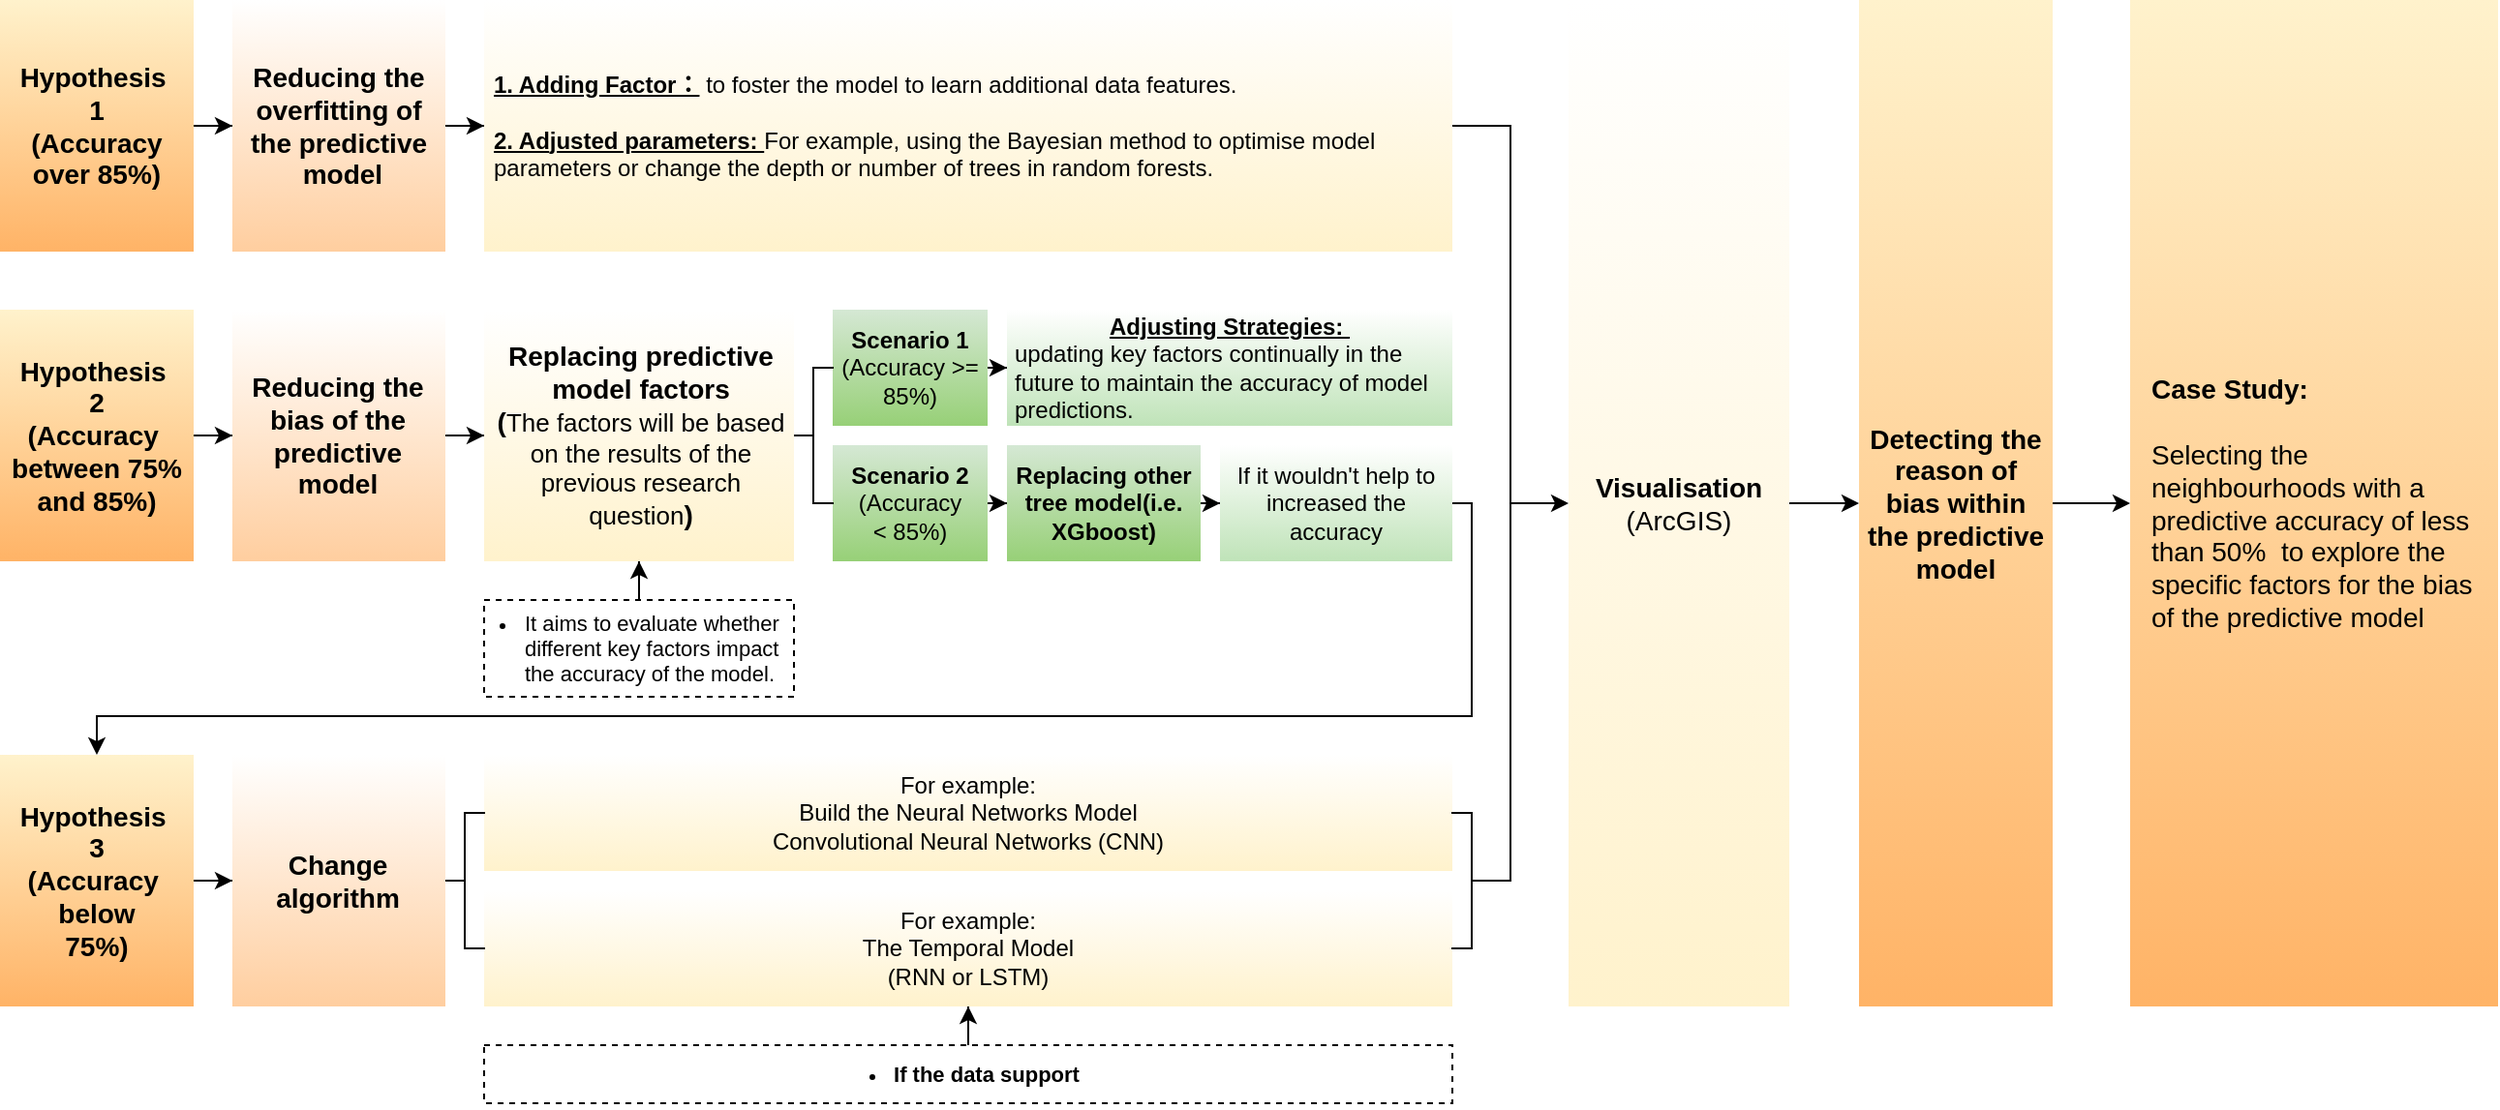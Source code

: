 <mxfile version="24.0.1" type="github">
  <diagram name="Page-1" id="e0dU8aj4kJPcj-eKRje5">
    <mxGraphModel dx="2120" dy="1628" grid="1" gridSize="10" guides="1" tooltips="1" connect="1" arrows="1" fold="1" page="1" pageScale="1" pageWidth="827" pageHeight="1169" math="0" shadow="0">
      <root>
        <mxCell id="0" />
        <mxCell id="1" parent="0" />
        <mxCell id="fAYKZb8tC003D7oPLNtD-34" value="" style="edgeStyle=orthogonalEdgeStyle;rounded=0;orthogonalLoop=1;jettySize=auto;html=1;" edge="1" parent="1" source="fAYKZb8tC003D7oPLNtD-1" target="fAYKZb8tC003D7oPLNtD-2">
          <mxGeometry relative="1" as="geometry" />
        </mxCell>
        <mxCell id="fAYKZb8tC003D7oPLNtD-1" value="&lt;span style=&quot;font-size: 14px;&quot;&gt;&lt;b&gt;Hypothesis&amp;nbsp;&lt;/b&gt;&lt;/span&gt;&lt;div&gt;&lt;b style=&quot;font-size: 14px; background-color: initial;&quot;&gt;1&lt;/b&gt;&lt;br&gt;&lt;/div&gt;&lt;div&gt;&lt;b style=&quot;font-size: 14px; background-color: initial;&quot;&gt;(Accuracy over 85%)&lt;/b&gt;&lt;/div&gt;" style="rounded=0;whiteSpace=wrap;html=1;fillColor=#fff2cc;strokeColor=none;gradientColor=#FFB366;" vertex="1" parent="1">
          <mxGeometry x="70" y="80" width="100" height="130" as="geometry" />
        </mxCell>
        <mxCell id="fAYKZb8tC003D7oPLNtD-35" value="" style="edgeStyle=orthogonalEdgeStyle;rounded=0;orthogonalLoop=1;jettySize=auto;html=1;" edge="1" parent="1" source="fAYKZb8tC003D7oPLNtD-2" target="fAYKZb8tC003D7oPLNtD-3">
          <mxGeometry relative="1" as="geometry" />
        </mxCell>
        <mxCell id="fAYKZb8tC003D7oPLNtD-2" value="&lt;span style=&quot;font-size: 14px;&quot;&gt;&lt;b style=&quot;font-size: 14px;&quot;&gt;Reducing the overfitting of the&amp;nbsp;&lt;/b&gt;&lt;/span&gt;&lt;b style=&quot;font-size: 14px;&quot;&gt;predictive&lt;/b&gt;&lt;div style=&quot;font-size: 14px;&quot;&gt;&lt;span style=&quot;font-size: 14px;&quot;&gt;&lt;b style=&quot;font-size: 14px;&quot;&gt;&amp;nbsp;model&lt;/b&gt;&lt;/span&gt;&lt;/div&gt;" style="whiteSpace=wrap;html=1;fillColor=#FFFFFF;strokeColor=none;rounded=0;gradientColor=#FFCE9F;fontSize=14;" vertex="1" parent="1">
          <mxGeometry x="190" y="80" width="110" height="130" as="geometry" />
        </mxCell>
        <mxCell id="fAYKZb8tC003D7oPLNtD-60" value="" style="edgeStyle=orthogonalEdgeStyle;rounded=0;orthogonalLoop=1;jettySize=auto;html=1;entryX=0.5;entryY=1;entryDx=0;entryDy=0;exitX=1;exitY=0.5;exitDx=0;exitDy=0;endArrow=none;endFill=0;" edge="1" parent="1" source="fAYKZb8tC003D7oPLNtD-3" target="fAYKZb8tC003D7oPLNtD-58">
          <mxGeometry relative="1" as="geometry" />
        </mxCell>
        <mxCell id="fAYKZb8tC003D7oPLNtD-3" value="&lt;div style=&quot;&quot;&gt;&lt;span style=&quot;background-color: initial;&quot;&gt;&lt;b&gt;&lt;u&gt;1. Adding Factor：&lt;/u&gt;&lt;/b&gt; to foster the model to learn additional data features.&lt;/span&gt;&lt;/div&gt;&lt;div style=&quot;&quot;&gt;&lt;br&gt;&lt;span style=&quot;background-color: initial;&quot;&gt;&lt;b&gt;&lt;u&gt;2. Adjusted parameters: &lt;/u&gt;&lt;/b&gt;For example, using the Bayesian method to optimise model parameters or change the depth or number of trees in random forests.&lt;/span&gt;&lt;br&gt;&lt;/div&gt;" style="whiteSpace=wrap;html=1;fillColor=#FFFFFF;strokeColor=none;rounded=0;gradientColor=#FFF2CC;align=left;spacingLeft=3;spacingRight=3;" vertex="1" parent="1">
          <mxGeometry x="320" y="80" width="500" height="130" as="geometry" />
        </mxCell>
        <mxCell id="fAYKZb8tC003D7oPLNtD-36" value="" style="edgeStyle=orthogonalEdgeStyle;rounded=0;orthogonalLoop=1;jettySize=auto;html=1;" edge="1" parent="1" source="fAYKZb8tC003D7oPLNtD-5" target="fAYKZb8tC003D7oPLNtD-6">
          <mxGeometry relative="1" as="geometry" />
        </mxCell>
        <mxCell id="fAYKZb8tC003D7oPLNtD-5" value="&lt;span style=&quot;font-size: 14px;&quot;&gt;&lt;font style=&quot;font-size: 14px;&quot;&gt;&lt;b&gt;Hypothesis&amp;nbsp;&lt;/b&gt;&lt;/font&gt;&lt;/span&gt;&lt;div style=&quot;font-size: 14px;&quot;&gt;&lt;font style=&quot;font-size: 14px;&quot;&gt;&lt;b&gt;2&lt;/b&gt;&lt;/font&gt;&lt;/div&gt;&lt;div style=&quot;font-size: 14px;&quot;&gt;&lt;span style=&quot;background-color: initial; font-weight: bold;&quot;&gt;(Accuracy&amp;nbsp;&lt;/span&gt;&lt;br&gt;&lt;/div&gt;&lt;div style=&quot;font-size: 14px;&quot;&gt;&lt;font style=&quot;font-size: 14px;&quot;&gt;&lt;span style=&quot;background-color: initial;&quot;&gt;&lt;b style=&quot;&quot;&gt;&lt;font face=&quot;Helvetica&quot;&gt;between 75% and 85%&lt;/font&gt;&lt;/b&gt;&lt;/span&gt;&lt;span style=&quot;font-weight: bold; background-color: initial;&quot;&gt;)&lt;/span&gt;&lt;/font&gt;&lt;/div&gt;" style="rounded=0;whiteSpace=wrap;html=1;fillColor=#fff2cc;strokeColor=none;gradientColor=#FFB366;" vertex="1" parent="1">
          <mxGeometry x="70" y="240" width="100" height="130" as="geometry" />
        </mxCell>
        <mxCell id="fAYKZb8tC003D7oPLNtD-37" value="" style="edgeStyle=orthogonalEdgeStyle;rounded=0;orthogonalLoop=1;jettySize=auto;html=1;" edge="1" parent="1" source="fAYKZb8tC003D7oPLNtD-6" target="fAYKZb8tC003D7oPLNtD-12">
          <mxGeometry relative="1" as="geometry" />
        </mxCell>
        <mxCell id="fAYKZb8tC003D7oPLNtD-6" value="&lt;span style=&quot;font-size: 14px;&quot;&gt;&lt;b style=&quot;font-size: 14px;&quot;&gt;Reducing&amp;nbsp;&lt;/b&gt;&lt;/span&gt;&lt;b style=&quot;font-size: 14px;&quot;&gt;the bias of the predictive model&lt;/b&gt;" style="whiteSpace=wrap;html=1;fillColor=#FFFFFF;strokeColor=none;rounded=0;gradientColor=#FFCE9F;fontSize=14;align=center;spacingLeft=3;spacingRight=4;" vertex="1" parent="1">
          <mxGeometry x="190" y="240" width="110" height="130" as="geometry" />
        </mxCell>
        <mxCell id="fAYKZb8tC003D7oPLNtD-43" value="" style="edgeStyle=orthogonalEdgeStyle;rounded=0;orthogonalLoop=1;jettySize=auto;html=1;" edge="1" parent="1" source="fAYKZb8tC003D7oPLNtD-8" target="fAYKZb8tC003D7oPLNtD-15">
          <mxGeometry relative="1" as="geometry" />
        </mxCell>
        <mxCell id="fAYKZb8tC003D7oPLNtD-8" value="&lt;font style=&quot;font-size: 12px;&quot;&gt;&lt;b&gt;Scenario 1&lt;/b&gt;&lt;/font&gt;&lt;div&gt;&lt;span style=&quot;background-color: initial;&quot;&gt;&lt;font style=&quot;font-size: 12px;&quot;&gt;(Accuracy &amp;gt;= 85%)&lt;/font&gt;&lt;/span&gt;&lt;br&gt;&lt;/div&gt;" style="whiteSpace=wrap;html=1;fillColor=#D5E8D4;strokeColor=none;rounded=0;align=center;gradientColor=#97D077;" vertex="1" parent="1">
          <mxGeometry x="500" y="240" width="80" height="60" as="geometry" />
        </mxCell>
        <mxCell id="fAYKZb8tC003D7oPLNtD-46" value="" style="edgeStyle=orthogonalEdgeStyle;rounded=0;orthogonalLoop=1;jettySize=auto;html=1;" edge="1" parent="1" source="fAYKZb8tC003D7oPLNtD-9" target="fAYKZb8tC003D7oPLNtD-12">
          <mxGeometry relative="1" as="geometry" />
        </mxCell>
        <mxCell id="fAYKZb8tC003D7oPLNtD-9" value="&lt;div style=&quot;font-size: 11px;&quot;&gt;&lt;ul style=&quot;font-size: 11px;&quot;&gt;&lt;li style=&quot;font-size: 11px;&quot;&gt;&lt;span style=&quot;font-size: 11px; font-weight: 400;&quot;&gt;It aims to evaluate whether different key factors impact the accuracy of the model.&lt;/span&gt;&lt;br style=&quot;font-size: 11px;&quot;&gt;&lt;/li&gt;&lt;/ul&gt;&lt;/div&gt;&lt;span style=&quot;font-size: 11px;&quot;&gt;&lt;/span&gt;" style="rounded=0;whiteSpace=wrap;html=1;align=left;dashed=1;spacingLeft=-21;fontStyle=1;fontSize=11;" vertex="1" parent="1">
          <mxGeometry x="320" y="390" width="160" height="50" as="geometry" />
        </mxCell>
        <mxCell id="fAYKZb8tC003D7oPLNtD-12" value="&lt;div style=&quot;text-align: center;&quot;&gt;&lt;span style=&quot;font-size: 14px; font-weight: 700;&quot;&gt;Replacing predictive model factors&lt;/span&gt;&lt;/div&gt;&lt;div style=&quot;text-align: center;&quot;&gt;&lt;span style=&quot;background-color: initial; font-size: 14px; font-weight: 700;&quot;&gt;(&lt;/span&gt;&lt;span style=&quot;background-color: initial; font-size: 13px;&quot;&gt;The factors will be based on the results of the previous research question&lt;/span&gt;&lt;span style=&quot;background-color: initial; font-size: 14px; font-weight: 700;&quot;&gt;)&lt;/span&gt;&lt;br&gt;&lt;/div&gt;" style="whiteSpace=wrap;html=1;fillColor=#FFFFFF;strokeColor=none;rounded=0;gradientColor=#FFF2CC;align=left;spacingLeft=3;spacingRight=3;" vertex="1" parent="1">
          <mxGeometry x="320" y="240" width="160" height="130" as="geometry" />
        </mxCell>
        <mxCell id="fAYKZb8tC003D7oPLNtD-44" value="" style="edgeStyle=orthogonalEdgeStyle;rounded=0;orthogonalLoop=1;jettySize=auto;html=1;" edge="1" parent="1" source="fAYKZb8tC003D7oPLNtD-13" target="fAYKZb8tC003D7oPLNtD-16">
          <mxGeometry relative="1" as="geometry" />
        </mxCell>
        <mxCell id="fAYKZb8tC003D7oPLNtD-13" value="Scenario 2&lt;div&gt;&lt;span style=&quot;font-weight: normal;&quot;&gt;(&lt;span style=&quot;background-color: initial;&quot;&gt;Accuracy &amp;lt;&lt;/span&gt;&lt;span style=&quot;background-color: initial;&quot;&gt;&amp;nbsp;85%)&lt;/span&gt;&lt;/span&gt;&lt;/div&gt;" style="whiteSpace=wrap;html=1;fillColor=#D5E8D4;strokeColor=none;rounded=0;align=center;gradientColor=#97D077;fontStyle=1" vertex="1" parent="1">
          <mxGeometry x="500" y="310" width="80" height="60" as="geometry" />
        </mxCell>
        <mxCell id="fAYKZb8tC003D7oPLNtD-15" value="&lt;b&gt;&lt;u&gt;Adjusting Strategies:&amp;nbsp;&lt;/u&gt;&lt;/b&gt;&lt;div style=&quot;text-align: left;&quot;&gt;updating key factors continually in the future to maintain the accuracy of model predictions.&lt;/div&gt;" style="whiteSpace=wrap;html=1;fillColor=#FFFFFF;strokeColor=none;rounded=0;align=center;gradientColor=#BFE3B8;spacingLeft=3;spacingRight=3;" vertex="1" parent="1">
          <mxGeometry x="590" y="240" width="230" height="60" as="geometry" />
        </mxCell>
        <mxCell id="fAYKZb8tC003D7oPLNtD-45" value="" style="edgeStyle=orthogonalEdgeStyle;rounded=0;orthogonalLoop=1;jettySize=auto;html=1;" edge="1" parent="1" source="fAYKZb8tC003D7oPLNtD-16" target="fAYKZb8tC003D7oPLNtD-18">
          <mxGeometry relative="1" as="geometry" />
        </mxCell>
        <mxCell id="fAYKZb8tC003D7oPLNtD-16" value="Replacing other tree model(i.e. XGboost)" style="whiteSpace=wrap;html=1;fillColor=#D5E8D4;strokeColor=none;rounded=0;align=center;gradientColor=#97D077;fontStyle=1" vertex="1" parent="1">
          <mxGeometry x="590" y="310" width="100" height="60" as="geometry" />
        </mxCell>
        <mxCell id="fAYKZb8tC003D7oPLNtD-50" value="" style="edgeStyle=orthogonalEdgeStyle;rounded=0;orthogonalLoop=1;jettySize=auto;html=1;entryX=0.5;entryY=0;entryDx=0;entryDy=0;exitX=1;exitY=0.5;exitDx=0;exitDy=0;" edge="1" parent="1" source="fAYKZb8tC003D7oPLNtD-18" target="fAYKZb8tC003D7oPLNtD-20">
          <mxGeometry relative="1" as="geometry">
            <Array as="points">
              <mxPoint x="830" y="340" />
              <mxPoint x="830" y="450" />
              <mxPoint x="120" y="450" />
            </Array>
          </mxGeometry>
        </mxCell>
        <mxCell id="fAYKZb8tC003D7oPLNtD-18" value="If it wouldn&#39;t help to increased the accuracy" style="whiteSpace=wrap;html=1;fillColor=#FFFFFF;strokeColor=none;rounded=0;align=center;gradientColor=#BFE3B8;spacingLeft=3;spacingRight=3;" vertex="1" parent="1">
          <mxGeometry x="700" y="310" width="120" height="60" as="geometry" />
        </mxCell>
        <mxCell id="fAYKZb8tC003D7oPLNtD-19" style="edgeStyle=orthogonalEdgeStyle;rounded=0;orthogonalLoop=1;jettySize=auto;html=1;exitX=0.5;exitY=1;exitDx=0;exitDy=0;" edge="1" parent="1" source="fAYKZb8tC003D7oPLNtD-9" target="fAYKZb8tC003D7oPLNtD-9">
          <mxGeometry relative="1" as="geometry" />
        </mxCell>
        <mxCell id="fAYKZb8tC003D7oPLNtD-51" value="" style="edgeStyle=orthogonalEdgeStyle;rounded=0;orthogonalLoop=1;jettySize=auto;html=1;" edge="1" parent="1" source="fAYKZb8tC003D7oPLNtD-20" target="fAYKZb8tC003D7oPLNtD-21">
          <mxGeometry relative="1" as="geometry" />
        </mxCell>
        <mxCell id="fAYKZb8tC003D7oPLNtD-20" value="&lt;span style=&quot;font-size: 14px;&quot;&gt;&lt;font style=&quot;font-size: 14px;&quot;&gt;&lt;b&gt;Hypothesis&amp;nbsp;&lt;/b&gt;&lt;/font&gt;&lt;/span&gt;&lt;div style=&quot;font-size: 14px;&quot;&gt;&lt;b&gt;3&lt;/b&gt;&lt;/div&gt;&lt;div style=&quot;font-size: 14px;&quot;&gt;&lt;span style=&quot;background-color: initial; font-weight: bold;&quot;&gt;(Accuracy&amp;nbsp;&lt;/span&gt;&lt;br&gt;&lt;/div&gt;&lt;div style=&quot;font-size: 14px;&quot;&gt;&lt;font style=&quot;font-size: 14px;&quot;&gt;&lt;b&gt;&lt;span style=&quot;background-color: initial;&quot;&gt;below&lt;br&gt;75%&lt;/span&gt;&lt;span style=&quot;background-color: initial;&quot;&gt;)&lt;/span&gt;&lt;/b&gt;&lt;/font&gt;&lt;/div&gt;" style="rounded=0;whiteSpace=wrap;html=1;fillColor=#fff2cc;strokeColor=none;gradientColor=#FFB366;" vertex="1" parent="1">
          <mxGeometry x="70" y="470" width="100" height="130" as="geometry" />
        </mxCell>
        <mxCell id="fAYKZb8tC003D7oPLNtD-21" value="&lt;b style=&quot;font-size: 14px;&quot;&gt;Change algorithm&lt;/b&gt;" style="whiteSpace=wrap;html=1;fillColor=#FFFFFF;strokeColor=none;rounded=0;gradientColor=#FFCE9F;fontSize=14;align=center;spacingLeft=3;spacingRight=4;" vertex="1" parent="1">
          <mxGeometry x="190" y="470" width="110" height="130" as="geometry" />
        </mxCell>
        <mxCell id="fAYKZb8tC003D7oPLNtD-24" value="&lt;span style=&quot;color: rgb(0, 0, 0); font-family: Helvetica; font-size: 12px; font-style: normal; font-variant-ligatures: normal; font-variant-caps: normal; font-weight: 400; letter-spacing: normal; orphans: 2; text-indent: 0px; text-transform: none; widows: 2; word-spacing: 0px; -webkit-text-stroke-width: 0px; white-space: normal; text-decoration-thickness: initial; text-decoration-style: initial; text-decoration-color: initial; float: none; display: inline !important;&quot;&gt;For example:&lt;/span&gt;&lt;div&gt;Build the Neural Networks Model&lt;br&gt;&lt;div&gt;&lt;span style=&quot;color: rgb(0, 0, 0); font-family: Helvetica; font-size: 12px; font-style: normal; font-variant-ligatures: normal; font-variant-caps: normal; font-weight: 400; letter-spacing: normal; orphans: 2; text-indent: 0px; text-transform: none; widows: 2; word-spacing: 0px; -webkit-text-stroke-width: 0px; white-space: normal; text-decoration-thickness: initial; text-decoration-style: initial; text-decoration-color: initial; float: none; display: inline !important;&quot;&gt;Convolutional Neural Networks (CNN)&lt;/span&gt;&lt;/div&gt;&lt;/div&gt;" style="whiteSpace=wrap;html=1;fillColor=#FFFFFF;strokeColor=none;rounded=0;gradientColor=#FFF2CC;align=center;spacingLeft=3;spacingRight=3;" vertex="1" parent="1">
          <mxGeometry x="320" y="470" width="500" height="60" as="geometry" />
        </mxCell>
        <mxCell id="fAYKZb8tC003D7oPLNtD-25" value="&lt;div&gt;For example:&lt;br&gt;&lt;/div&gt;The Temporal Model&lt;div&gt;(RNN or LSTM&lt;span style=&quot;background-color: initial;&quot;&gt;)&lt;/span&gt;&lt;/div&gt;" style="whiteSpace=wrap;html=1;fillColor=#FFFFFF;strokeColor=none;rounded=0;gradientColor=#FFF2CC;align=center;spacingLeft=3;spacingRight=3;" vertex="1" parent="1">
          <mxGeometry x="320" y="540" width="500" height="60" as="geometry" />
        </mxCell>
        <mxCell id="fAYKZb8tC003D7oPLNtD-56" value="" style="edgeStyle=orthogonalEdgeStyle;rounded=0;orthogonalLoop=1;jettySize=auto;html=1;" edge="1" parent="1" source="fAYKZb8tC003D7oPLNtD-27" target="fAYKZb8tC003D7oPLNtD-25">
          <mxGeometry relative="1" as="geometry" />
        </mxCell>
        <mxCell id="fAYKZb8tC003D7oPLNtD-27" value="&lt;div style=&quot;&quot;&gt;&lt;ul style=&quot;font-size: 11px;&quot;&gt;&lt;li&gt;&lt;span style=&quot;background-color: initial;&quot;&gt;If the data support&lt;/span&gt;&lt;/li&gt;&lt;/ul&gt;&lt;/div&gt;&lt;span style=&quot;font-size: medium;&quot;&gt;&lt;/span&gt;" style="rounded=0;whiteSpace=wrap;html=1;align=center;dashed=1;spacingLeft=-21;fontStyle=1" vertex="1" parent="1">
          <mxGeometry x="320" y="620" width="500" height="30" as="geometry" />
        </mxCell>
        <mxCell id="fAYKZb8tC003D7oPLNtD-62" value="" style="edgeStyle=orthogonalEdgeStyle;rounded=0;orthogonalLoop=1;jettySize=auto;html=1;" edge="1" parent="1" source="fAYKZb8tC003D7oPLNtD-28" target="fAYKZb8tC003D7oPLNtD-32">
          <mxGeometry relative="1" as="geometry" />
        </mxCell>
        <mxCell id="fAYKZb8tC003D7oPLNtD-28" value="&lt;span style=&quot;font-size: 14px;&quot;&gt;&lt;b style=&quot;font-size: 14px;&quot;&gt;Detecting the reason of bias within the predictive model&lt;/b&gt;&lt;/span&gt;" style="rounded=0;whiteSpace=wrap;html=1;fillColor=#fff2cc;strokeColor=none;gradientColor=#FFB366;fontSize=14;spacingRight=3;spacingLeft=3;" vertex="1" parent="1">
          <mxGeometry x="1030" y="80" width="100" height="520" as="geometry" />
        </mxCell>
        <mxCell id="fAYKZb8tC003D7oPLNtD-61" value="" style="edgeStyle=orthogonalEdgeStyle;rounded=0;orthogonalLoop=1;jettySize=auto;html=1;" edge="1" parent="1" source="fAYKZb8tC003D7oPLNtD-31" target="fAYKZb8tC003D7oPLNtD-28">
          <mxGeometry relative="1" as="geometry" />
        </mxCell>
        <mxCell id="fAYKZb8tC003D7oPLNtD-31" value="Visualisation &lt;span style=&quot;font-weight: normal;&quot;&gt;(ArcGIS)&lt;/span&gt;" style="whiteSpace=wrap;html=1;fillColor=#FFFFFF;strokeColor=none;rounded=0;gradientColor=#FFF2CC;align=center;spacingLeft=3;spacingRight=3;fontSize=14;fontStyle=1" vertex="1" parent="1">
          <mxGeometry x="880" y="80" width="114" height="520" as="geometry" />
        </mxCell>
        <mxCell id="fAYKZb8tC003D7oPLNtD-32" value="&lt;div&gt;&lt;div&gt;&lt;b&gt;Case Study:&lt;/b&gt;&lt;/div&gt;&lt;div&gt;&lt;b&gt;&lt;br&gt;&lt;/b&gt;&lt;/div&gt;&lt;div&gt;Selecting the neighbourhoods with a predictive accuracy of less than 50%&amp;nbsp; to explore the specific factors for the bias of the predictive model&lt;/div&gt;&lt;/div&gt;" style="rounded=0;whiteSpace=wrap;html=1;fillColor=#fff2cc;strokeColor=none;gradientColor=#FFB366;fontSize=14;spacingRight=3;spacingLeft=9;align=left;" vertex="1" parent="1">
          <mxGeometry x="1170" y="80" width="190" height="520" as="geometry" />
        </mxCell>
        <mxCell id="fAYKZb8tC003D7oPLNtD-38" value="" style="shape=partialRectangle;whiteSpace=wrap;html=1;bottom=1;right=1;left=1;top=0;fillColor=none;routingCenterX=-0.5;direction=south;" vertex="1" parent="1">
          <mxGeometry x="490" y="270" width="10" height="70" as="geometry" />
        </mxCell>
        <mxCell id="fAYKZb8tC003D7oPLNtD-42" value="" style="endArrow=none;html=1;rounded=0;exitX=1;exitY=0.5;exitDx=0;exitDy=0;entryX=0.5;entryY=1;entryDx=0;entryDy=0;" edge="1" parent="1" source="fAYKZb8tC003D7oPLNtD-12" target="fAYKZb8tC003D7oPLNtD-38">
          <mxGeometry width="50" height="50" relative="1" as="geometry">
            <mxPoint x="550" y="340" as="sourcePoint" />
            <mxPoint x="600" y="290" as="targetPoint" />
          </mxGeometry>
        </mxCell>
        <mxCell id="fAYKZb8tC003D7oPLNtD-52" value="" style="shape=partialRectangle;whiteSpace=wrap;html=1;bottom=1;right=1;left=1;top=0;fillColor=none;routingCenterX=-0.5;direction=south;" vertex="1" parent="1">
          <mxGeometry x="310" y="500" width="10" height="70" as="geometry" />
        </mxCell>
        <mxCell id="fAYKZb8tC003D7oPLNtD-55" value="" style="endArrow=none;html=1;rounded=0;entryX=0.5;entryY=1;entryDx=0;entryDy=0;exitX=1;exitY=0.5;exitDx=0;exitDy=0;" edge="1" parent="1" source="fAYKZb8tC003D7oPLNtD-21" target="fAYKZb8tC003D7oPLNtD-52">
          <mxGeometry width="50" height="50" relative="1" as="geometry">
            <mxPoint x="310.0" y="490" as="sourcePoint" />
            <mxPoint x="310" y="470" as="targetPoint" />
          </mxGeometry>
        </mxCell>
        <mxCell id="fAYKZb8tC003D7oPLNtD-58" value="" style="shape=partialRectangle;whiteSpace=wrap;html=1;bottom=1;right=1;left=1;top=0;fillColor=none;routingCenterX=-0.5;direction=south;rotation=-180;" vertex="1" parent="1">
          <mxGeometry x="820" y="500" width="10" height="70" as="geometry" />
        </mxCell>
        <mxCell id="fAYKZb8tC003D7oPLNtD-63" value="" style="endArrow=classic;html=1;rounded=0;entryX=0;entryY=0.5;entryDx=0;entryDy=0;" edge="1" parent="1" target="fAYKZb8tC003D7oPLNtD-31">
          <mxGeometry width="50" height="50" relative="1" as="geometry">
            <mxPoint x="850" y="340" as="sourcePoint" />
            <mxPoint x="890" y="260" as="targetPoint" />
          </mxGeometry>
        </mxCell>
      </root>
    </mxGraphModel>
  </diagram>
</mxfile>
